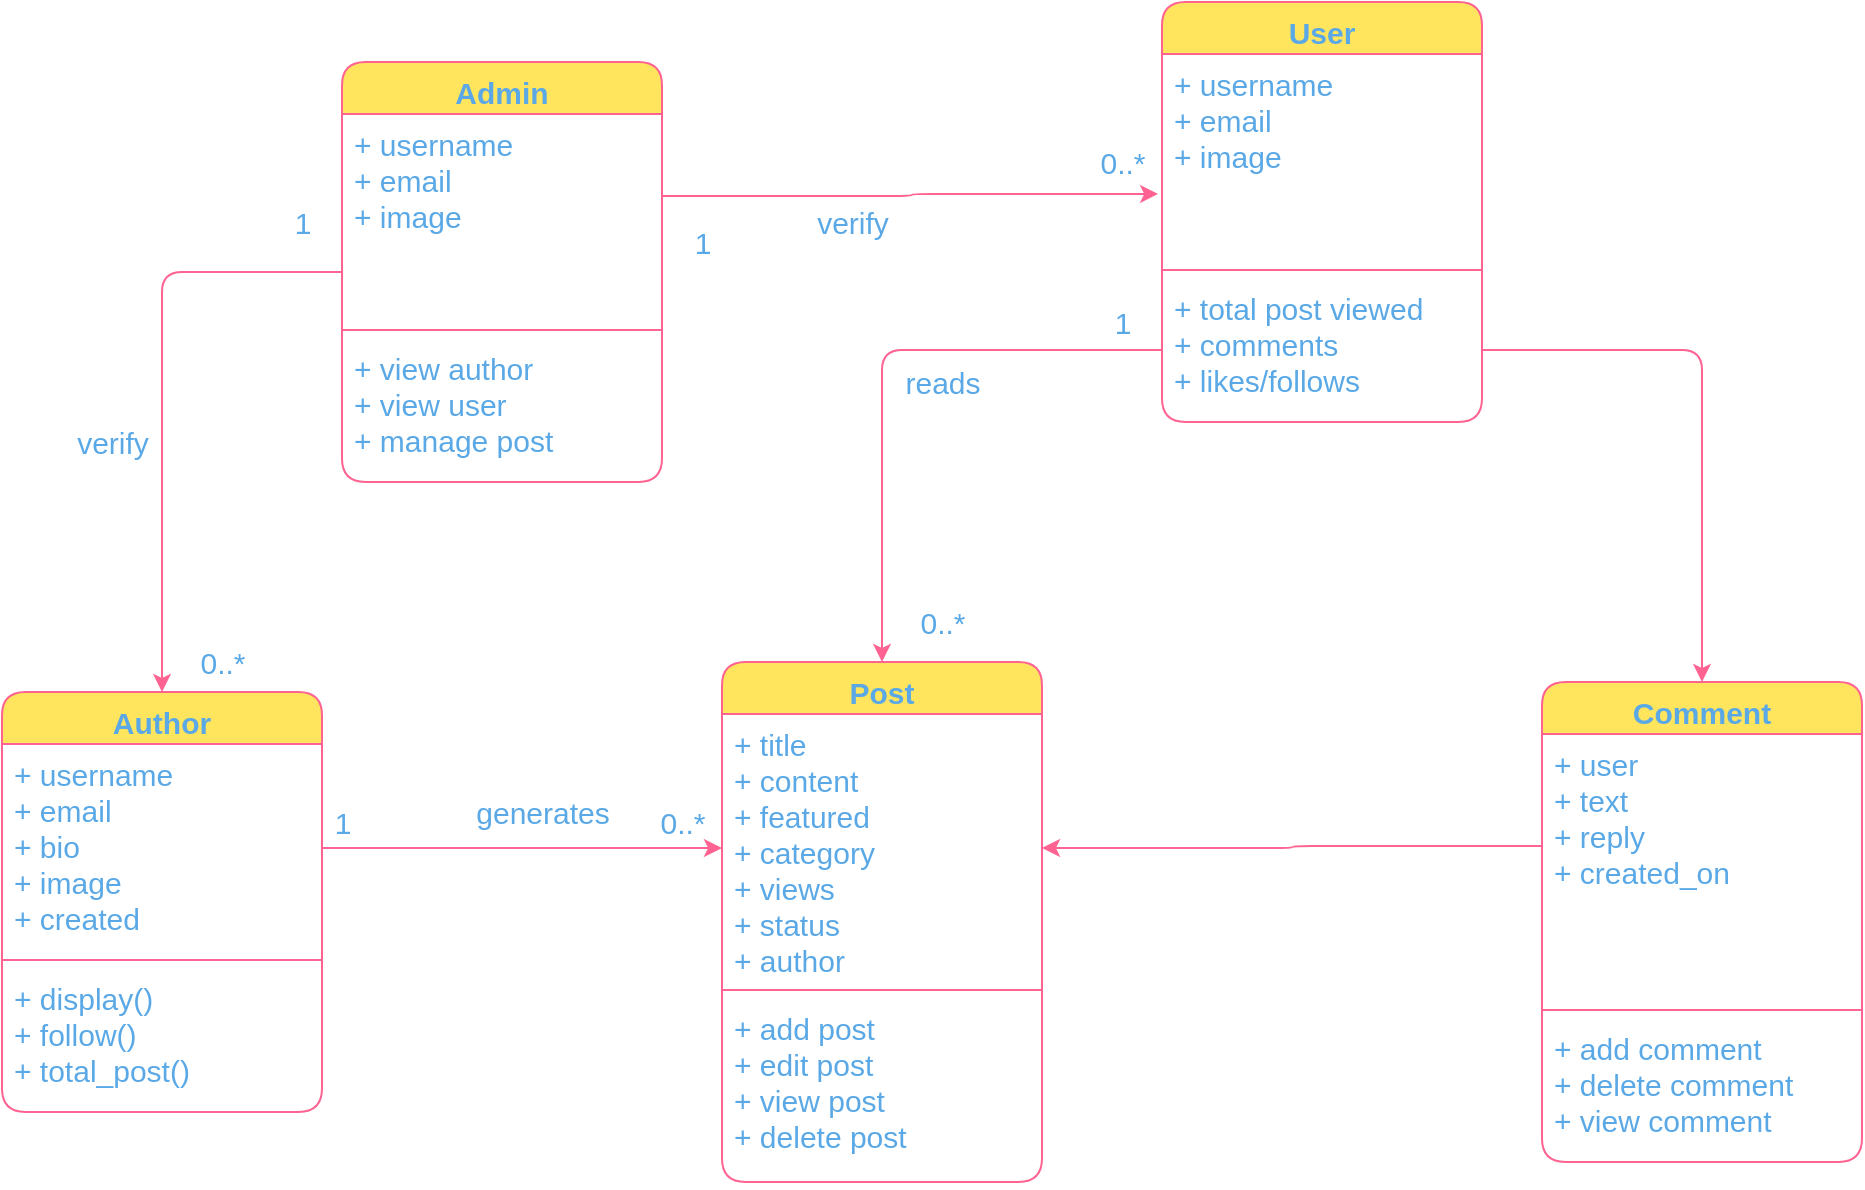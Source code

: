 <mxfile version="16.5.6" type="github">
  <diagram id="C5RBs43oDa-KdzZeNtuy" name="Page-1">
    <mxGraphModel dx="1421" dy="698" grid="0" gridSize="10" guides="1" tooltips="1" connect="1" arrows="1" fold="1" page="0" pageScale="1" pageWidth="1169" pageHeight="1654" math="0" shadow="0">
      <root>
        <mxCell id="WIyWlLk6GJQsqaUBKTNV-0" />
        <mxCell id="WIyWlLk6GJQsqaUBKTNV-1" parent="WIyWlLk6GJQsqaUBKTNV-0" />
        <mxCell id="4WIAIqP5ho2L_ZDjrFj3-14" value="Author" style="swimlane;fontStyle=1;align=center;verticalAlign=top;childLayout=stackLayout;horizontal=1;startSize=26;horizontalStack=0;resizeParent=1;resizeParentMax=0;resizeLast=0;collapsible=1;marginBottom=0;fontSize=15;rounded=1;fillColor=#FFE45E;strokeColor=#FF6392;fontColor=#5AA9E6;" vertex="1" parent="WIyWlLk6GJQsqaUBKTNV-1">
          <mxGeometry x="-220" y="535" width="160" height="210" as="geometry" />
        </mxCell>
        <mxCell id="4WIAIqP5ho2L_ZDjrFj3-15" value="+ username&#xa;+ email&#xa;+ bio&#xa;+ image&#xa;+ created" style="text;strokeColor=none;fillColor=none;align=left;verticalAlign=top;spacingLeft=4;spacingRight=4;overflow=hidden;rotatable=0;points=[[0,0.5],[1,0.5]];portConstraint=eastwest;fontSize=15;rounded=1;fontColor=#5AA9E6;" vertex="1" parent="4WIAIqP5ho2L_ZDjrFj3-14">
          <mxGeometry y="26" width="160" height="104" as="geometry" />
        </mxCell>
        <mxCell id="4WIAIqP5ho2L_ZDjrFj3-16" value="" style="line;strokeWidth=1;fillColor=none;align=left;verticalAlign=middle;spacingTop=-1;spacingLeft=3;spacingRight=3;rotatable=0;labelPosition=right;points=[];portConstraint=eastwest;fontSize=15;rounded=1;strokeColor=#FF6392;fontColor=#5AA9E6;" vertex="1" parent="4WIAIqP5ho2L_ZDjrFj3-14">
          <mxGeometry y="130" width="160" height="8" as="geometry" />
        </mxCell>
        <mxCell id="4WIAIqP5ho2L_ZDjrFj3-17" value="+ display()&#xa;+ follow()&#xa;+ total_post()" style="text;strokeColor=none;fillColor=none;align=left;verticalAlign=top;spacingLeft=4;spacingRight=4;overflow=hidden;rotatable=0;points=[[0,0.5],[1,0.5]];portConstraint=eastwest;fontSize=15;rounded=1;fontColor=#5AA9E6;" vertex="1" parent="4WIAIqP5ho2L_ZDjrFj3-14">
          <mxGeometry y="138" width="160" height="72" as="geometry" />
        </mxCell>
        <mxCell id="4WIAIqP5ho2L_ZDjrFj3-18" value="User" style="swimlane;fontStyle=1;align=center;verticalAlign=top;childLayout=stackLayout;horizontal=1;startSize=26;horizontalStack=0;resizeParent=1;resizeParentMax=0;resizeLast=0;collapsible=1;marginBottom=0;fontSize=15;rounded=1;fillColor=#FFE45E;strokeColor=#FF6392;fontColor=#5AA9E6;" vertex="1" parent="WIyWlLk6GJQsqaUBKTNV-1">
          <mxGeometry x="360" y="190" width="160" height="210" as="geometry" />
        </mxCell>
        <mxCell id="4WIAIqP5ho2L_ZDjrFj3-19" value="+ username&#xa;+ email&#xa;+ image" style="text;strokeColor=none;fillColor=none;align=left;verticalAlign=top;spacingLeft=4;spacingRight=4;overflow=hidden;rotatable=0;points=[[0,0.5],[1,0.5]];portConstraint=eastwest;fontSize=15;rounded=1;fontColor=#5AA9E6;" vertex="1" parent="4WIAIqP5ho2L_ZDjrFj3-18">
          <mxGeometry y="26" width="160" height="104" as="geometry" />
        </mxCell>
        <mxCell id="4WIAIqP5ho2L_ZDjrFj3-20" value="" style="line;strokeWidth=1;fillColor=none;align=left;verticalAlign=middle;spacingTop=-1;spacingLeft=3;spacingRight=3;rotatable=0;labelPosition=right;points=[];portConstraint=eastwest;fontSize=15;rounded=1;strokeColor=#FF6392;fontColor=#5AA9E6;" vertex="1" parent="4WIAIqP5ho2L_ZDjrFj3-18">
          <mxGeometry y="130" width="160" height="8" as="geometry" />
        </mxCell>
        <mxCell id="4WIAIqP5ho2L_ZDjrFj3-21" value="+ total post viewed&#xa;+ comments&#xa;+ likes/follows" style="text;strokeColor=none;fillColor=none;align=left;verticalAlign=top;spacingLeft=4;spacingRight=4;overflow=hidden;rotatable=0;points=[[0,0.5],[1,0.5]];portConstraint=eastwest;fontSize=15;rounded=1;fontColor=#5AA9E6;" vertex="1" parent="4WIAIqP5ho2L_ZDjrFj3-18">
          <mxGeometry y="138" width="160" height="72" as="geometry" />
        </mxCell>
        <mxCell id="4WIAIqP5ho2L_ZDjrFj3-38" style="edgeStyle=orthogonalEdgeStyle;rounded=1;orthogonalLoop=1;jettySize=auto;html=1;fontSize=15;strokeColor=#FF6392;fontColor=#5AA9E6;" edge="1" parent="WIyWlLk6GJQsqaUBKTNV-1" source="4WIAIqP5ho2L_ZDjrFj3-22" target="4WIAIqP5ho2L_ZDjrFj3-14">
          <mxGeometry relative="1" as="geometry" />
        </mxCell>
        <mxCell id="4WIAIqP5ho2L_ZDjrFj3-43" style="edgeStyle=orthogonalEdgeStyle;rounded=1;orthogonalLoop=1;jettySize=auto;html=1;entryX=-0.012;entryY=0.673;entryDx=0;entryDy=0;entryPerimeter=0;fontSize=15;exitX=1;exitY=0.394;exitDx=0;exitDy=0;exitPerimeter=0;strokeColor=#FF6392;fontColor=#5AA9E6;" edge="1" parent="WIyWlLk6GJQsqaUBKTNV-1" source="4WIAIqP5ho2L_ZDjrFj3-23" target="4WIAIqP5ho2L_ZDjrFj3-19">
          <mxGeometry relative="1" as="geometry" />
        </mxCell>
        <mxCell id="4WIAIqP5ho2L_ZDjrFj3-22" value="Admin" style="swimlane;fontStyle=1;align=center;verticalAlign=top;childLayout=stackLayout;horizontal=1;startSize=26;horizontalStack=0;resizeParent=1;resizeParentMax=0;resizeLast=0;collapsible=1;marginBottom=0;fontSize=15;rounded=1;fillColor=#FFE45E;strokeColor=#FF6392;fontColor=#5AA9E6;" vertex="1" parent="WIyWlLk6GJQsqaUBKTNV-1">
          <mxGeometry x="-50" y="220" width="160" height="210" as="geometry" />
        </mxCell>
        <mxCell id="4WIAIqP5ho2L_ZDjrFj3-23" value="+ username&#xa;+ email&#xa;+ image" style="text;strokeColor=none;fillColor=none;align=left;verticalAlign=top;spacingLeft=4;spacingRight=4;overflow=hidden;rotatable=0;points=[[0,0.5],[1,0.5]];portConstraint=eastwest;fontSize=15;rounded=1;fontColor=#5AA9E6;" vertex="1" parent="4WIAIqP5ho2L_ZDjrFj3-22">
          <mxGeometry y="26" width="160" height="104" as="geometry" />
        </mxCell>
        <mxCell id="4WIAIqP5ho2L_ZDjrFj3-24" value="" style="line;strokeWidth=1;fillColor=none;align=left;verticalAlign=middle;spacingTop=-1;spacingLeft=3;spacingRight=3;rotatable=0;labelPosition=right;points=[];portConstraint=eastwest;fontSize=15;rounded=1;strokeColor=#FF6392;fontColor=#5AA9E6;" vertex="1" parent="4WIAIqP5ho2L_ZDjrFj3-22">
          <mxGeometry y="130" width="160" height="8" as="geometry" />
        </mxCell>
        <mxCell id="4WIAIqP5ho2L_ZDjrFj3-25" value="+ view author&#xa;+ view user&#xa;+ manage post" style="text;strokeColor=none;fillColor=none;align=left;verticalAlign=top;spacingLeft=4;spacingRight=4;overflow=hidden;rotatable=0;points=[[0,0.5],[1,0.5]];portConstraint=eastwest;fontSize=15;rounded=1;fontColor=#5AA9E6;" vertex="1" parent="4WIAIqP5ho2L_ZDjrFj3-22">
          <mxGeometry y="138" width="160" height="72" as="geometry" />
        </mxCell>
        <mxCell id="4WIAIqP5ho2L_ZDjrFj3-26" value="Post" style="swimlane;fontStyle=1;align=center;verticalAlign=top;childLayout=stackLayout;horizontal=1;startSize=26;horizontalStack=0;resizeParent=1;resizeParentMax=0;resizeLast=0;collapsible=1;marginBottom=0;fontSize=15;rounded=1;fillColor=#FFE45E;strokeColor=#FF6392;fontColor=#5AA9E6;" vertex="1" parent="WIyWlLk6GJQsqaUBKTNV-1">
          <mxGeometry x="140" y="520" width="160" height="260" as="geometry" />
        </mxCell>
        <mxCell id="4WIAIqP5ho2L_ZDjrFj3-27" value="+ title&#xa;+ content&#xa;+ featured&#xa;+ category&#xa;+ views&#xa;+ status&#xa;+ author" style="text;strokeColor=none;fillColor=none;align=left;verticalAlign=top;spacingLeft=4;spacingRight=4;overflow=hidden;rotatable=0;points=[[0,0.5],[1,0.5]];portConstraint=eastwest;fontSize=15;rounded=1;fontColor=#5AA9E6;" vertex="1" parent="4WIAIqP5ho2L_ZDjrFj3-26">
          <mxGeometry y="26" width="160" height="134" as="geometry" />
        </mxCell>
        <mxCell id="4WIAIqP5ho2L_ZDjrFj3-28" value="" style="line;strokeWidth=1;fillColor=none;align=left;verticalAlign=middle;spacingTop=-1;spacingLeft=3;spacingRight=3;rotatable=0;labelPosition=right;points=[];portConstraint=eastwest;fontSize=15;rounded=1;strokeColor=#FF6392;fontColor=#5AA9E6;" vertex="1" parent="4WIAIqP5ho2L_ZDjrFj3-26">
          <mxGeometry y="160" width="160" height="8" as="geometry" />
        </mxCell>
        <mxCell id="4WIAIqP5ho2L_ZDjrFj3-29" value="+ add post&#xa;+ edit post&#xa;+ view post&#xa;+ delete post" style="text;strokeColor=none;fillColor=none;align=left;verticalAlign=top;spacingLeft=4;spacingRight=4;overflow=hidden;rotatable=0;points=[[0,0.5],[1,0.5]];portConstraint=eastwest;fontSize=15;rounded=1;fontColor=#5AA9E6;" vertex="1" parent="4WIAIqP5ho2L_ZDjrFj3-26">
          <mxGeometry y="168" width="160" height="92" as="geometry" />
        </mxCell>
        <mxCell id="4WIAIqP5ho2L_ZDjrFj3-30" value="Comment" style="swimlane;fontStyle=1;align=center;verticalAlign=top;childLayout=stackLayout;horizontal=1;startSize=26;horizontalStack=0;resizeParent=1;resizeParentMax=0;resizeLast=0;collapsible=1;marginBottom=0;fontSize=15;rounded=1;fillColor=#FFE45E;strokeColor=#FF6392;fontColor=#5AA9E6;" vertex="1" parent="WIyWlLk6GJQsqaUBKTNV-1">
          <mxGeometry x="550" y="530" width="160" height="240" as="geometry" />
        </mxCell>
        <mxCell id="4WIAIqP5ho2L_ZDjrFj3-31" value="+ user&#xa;+ text&#xa;+ reply&#xa;+ created_on" style="text;strokeColor=none;fillColor=none;align=left;verticalAlign=top;spacingLeft=4;spacingRight=4;overflow=hidden;rotatable=0;points=[[0,0.5],[1,0.5]];portConstraint=eastwest;fontSize=15;rounded=1;fontColor=#5AA9E6;" vertex="1" parent="4WIAIqP5ho2L_ZDjrFj3-30">
          <mxGeometry y="26" width="160" height="134" as="geometry" />
        </mxCell>
        <mxCell id="4WIAIqP5ho2L_ZDjrFj3-32" value="" style="line;strokeWidth=1;fillColor=none;align=left;verticalAlign=middle;spacingTop=-1;spacingLeft=3;spacingRight=3;rotatable=0;labelPosition=right;points=[];portConstraint=eastwest;fontSize=15;rounded=1;strokeColor=#FF6392;fontColor=#5AA9E6;" vertex="1" parent="4WIAIqP5ho2L_ZDjrFj3-30">
          <mxGeometry y="160" width="160" height="8" as="geometry" />
        </mxCell>
        <mxCell id="4WIAIqP5ho2L_ZDjrFj3-33" value="+ add comment&#xa;+ delete comment&#xa;+ view comment" style="text;strokeColor=none;fillColor=none;align=left;verticalAlign=top;spacingLeft=4;spacingRight=4;overflow=hidden;rotatable=0;points=[[0,0.5],[1,0.5]];portConstraint=eastwest;fontSize=15;rounded=1;fontColor=#5AA9E6;" vertex="1" parent="4WIAIqP5ho2L_ZDjrFj3-30">
          <mxGeometry y="168" width="160" height="72" as="geometry" />
        </mxCell>
        <mxCell id="4WIAIqP5ho2L_ZDjrFj3-34" style="edgeStyle=orthogonalEdgeStyle;rounded=1;orthogonalLoop=1;jettySize=auto;html=1;entryX=0;entryY=0.5;entryDx=0;entryDy=0;fontSize=15;strokeColor=#FF6392;fontColor=#5AA9E6;" edge="1" parent="WIyWlLk6GJQsqaUBKTNV-1" source="4WIAIqP5ho2L_ZDjrFj3-15" target="4WIAIqP5ho2L_ZDjrFj3-27">
          <mxGeometry relative="1" as="geometry">
            <mxPoint x="-40" y="613" as="sourcePoint" />
          </mxGeometry>
        </mxCell>
        <mxCell id="4WIAIqP5ho2L_ZDjrFj3-35" value="generates" style="text;html=1;align=center;verticalAlign=middle;resizable=0;points=[];autosize=1;strokeColor=none;fillColor=none;fontSize=15;rounded=1;fontColor=#5AA9E6;" vertex="1" parent="WIyWlLk6GJQsqaUBKTNV-1">
          <mxGeometry x="10" y="585" width="80" height="20" as="geometry" />
        </mxCell>
        <mxCell id="4WIAIqP5ho2L_ZDjrFj3-36" value="1" style="text;html=1;align=center;verticalAlign=middle;resizable=0;points=[];autosize=1;strokeColor=none;fillColor=none;fontSize=15;rounded=1;fontColor=#5AA9E6;" vertex="1" parent="WIyWlLk6GJQsqaUBKTNV-1">
          <mxGeometry x="-60" y="590" width="20" height="20" as="geometry" />
        </mxCell>
        <mxCell id="4WIAIqP5ho2L_ZDjrFj3-37" value="0..*" style="text;html=1;align=center;verticalAlign=middle;resizable=0;points=[];autosize=1;strokeColor=none;fillColor=none;fontSize=15;rounded=1;fontColor=#5AA9E6;" vertex="1" parent="WIyWlLk6GJQsqaUBKTNV-1">
          <mxGeometry x="100" y="590" width="40" height="20" as="geometry" />
        </mxCell>
        <mxCell id="4WIAIqP5ho2L_ZDjrFj3-39" value="verify" style="text;html=1;align=center;verticalAlign=middle;resizable=0;points=[];autosize=1;strokeColor=none;fillColor=none;fontSize=15;rounded=1;fontColor=#5AA9E6;" vertex="1" parent="WIyWlLk6GJQsqaUBKTNV-1">
          <mxGeometry x="-190" y="400" width="50" height="20" as="geometry" />
        </mxCell>
        <mxCell id="4WIAIqP5ho2L_ZDjrFj3-40" value="1" style="text;html=1;align=center;verticalAlign=middle;resizable=0;points=[];autosize=1;strokeColor=none;fillColor=none;fontSize=15;rounded=1;fontColor=#5AA9E6;" vertex="1" parent="WIyWlLk6GJQsqaUBKTNV-1">
          <mxGeometry x="-80" y="290" width="20" height="20" as="geometry" />
        </mxCell>
        <mxCell id="4WIAIqP5ho2L_ZDjrFj3-42" value="0..*" style="text;html=1;align=center;verticalAlign=middle;resizable=0;points=[];autosize=1;strokeColor=none;fillColor=none;fontSize=15;rounded=1;fontColor=#5AA9E6;" vertex="1" parent="WIyWlLk6GJQsqaUBKTNV-1">
          <mxGeometry x="-130" y="510" width="40" height="20" as="geometry" />
        </mxCell>
        <mxCell id="4WIAIqP5ho2L_ZDjrFj3-44" value="verify" style="text;html=1;align=center;verticalAlign=middle;resizable=0;points=[];autosize=1;strokeColor=none;fillColor=none;fontSize=15;rounded=1;fontColor=#5AA9E6;" vertex="1" parent="WIyWlLk6GJQsqaUBKTNV-1">
          <mxGeometry x="180" y="290" width="50" height="20" as="geometry" />
        </mxCell>
        <mxCell id="4WIAIqP5ho2L_ZDjrFj3-45" value="1" style="text;html=1;align=center;verticalAlign=middle;resizable=0;points=[];autosize=1;strokeColor=none;fillColor=none;fontSize=15;rounded=1;fontColor=#5AA9E6;" vertex="1" parent="WIyWlLk6GJQsqaUBKTNV-1">
          <mxGeometry x="120" y="300" width="20" height="20" as="geometry" />
        </mxCell>
        <mxCell id="4WIAIqP5ho2L_ZDjrFj3-47" value="0..*" style="text;html=1;align=center;verticalAlign=middle;resizable=0;points=[];autosize=1;strokeColor=none;fillColor=none;fontSize=15;rounded=1;fontColor=#5AA9E6;" vertex="1" parent="WIyWlLk6GJQsqaUBKTNV-1">
          <mxGeometry x="320" y="260" width="40" height="20" as="geometry" />
        </mxCell>
        <mxCell id="4WIAIqP5ho2L_ZDjrFj3-48" style="edgeStyle=orthogonalEdgeStyle;rounded=1;orthogonalLoop=1;jettySize=auto;html=1;entryX=0.5;entryY=0;entryDx=0;entryDy=0;fontSize=15;strokeColor=#FF6392;fontColor=#5AA9E6;" edge="1" parent="WIyWlLk6GJQsqaUBKTNV-1" source="4WIAIqP5ho2L_ZDjrFj3-21" target="4WIAIqP5ho2L_ZDjrFj3-26">
          <mxGeometry relative="1" as="geometry" />
        </mxCell>
        <mxCell id="4WIAIqP5ho2L_ZDjrFj3-49" value="0..*" style="text;html=1;align=center;verticalAlign=middle;resizable=0;points=[];autosize=1;strokeColor=none;fillColor=none;fontSize=15;rounded=1;fontColor=#5AA9E6;" vertex="1" parent="WIyWlLk6GJQsqaUBKTNV-1">
          <mxGeometry x="230" y="490" width="40" height="20" as="geometry" />
        </mxCell>
        <mxCell id="4WIAIqP5ho2L_ZDjrFj3-50" value="1" style="text;html=1;align=center;verticalAlign=middle;resizable=0;points=[];autosize=1;strokeColor=none;fillColor=none;fontSize=15;rounded=1;fontColor=#5AA9E6;" vertex="1" parent="WIyWlLk6GJQsqaUBKTNV-1">
          <mxGeometry x="330" y="340" width="20" height="20" as="geometry" />
        </mxCell>
        <mxCell id="4WIAIqP5ho2L_ZDjrFj3-51" value="reads" style="text;html=1;align=center;verticalAlign=middle;resizable=0;points=[];autosize=1;strokeColor=none;fillColor=none;fontSize=15;rounded=1;fontColor=#5AA9E6;" vertex="1" parent="WIyWlLk6GJQsqaUBKTNV-1">
          <mxGeometry x="225" y="370" width="50" height="20" as="geometry" />
        </mxCell>
        <mxCell id="4WIAIqP5ho2L_ZDjrFj3-52" style="edgeStyle=orthogonalEdgeStyle;rounded=1;orthogonalLoop=1;jettySize=auto;html=1;entryX=0.5;entryY=0;entryDx=0;entryDy=0;fontSize=15;strokeColor=#FF6392;fontColor=#5AA9E6;" edge="1" parent="WIyWlLk6GJQsqaUBKTNV-1" source="4WIAIqP5ho2L_ZDjrFj3-21" target="4WIAIqP5ho2L_ZDjrFj3-30">
          <mxGeometry relative="1" as="geometry" />
        </mxCell>
        <mxCell id="4WIAIqP5ho2L_ZDjrFj3-54" style="edgeStyle=orthogonalEdgeStyle;rounded=1;orthogonalLoop=1;jettySize=auto;html=1;entryX=1;entryY=0.5;entryDx=0;entryDy=0;fontSize=15;exitX=0;exitY=0.418;exitDx=0;exitDy=0;exitPerimeter=0;strokeColor=#FF6392;fontColor=#5AA9E6;" edge="1" parent="WIyWlLk6GJQsqaUBKTNV-1" source="4WIAIqP5ho2L_ZDjrFj3-31" target="4WIAIqP5ho2L_ZDjrFj3-27">
          <mxGeometry relative="1" as="geometry" />
        </mxCell>
      </root>
    </mxGraphModel>
  </diagram>
</mxfile>